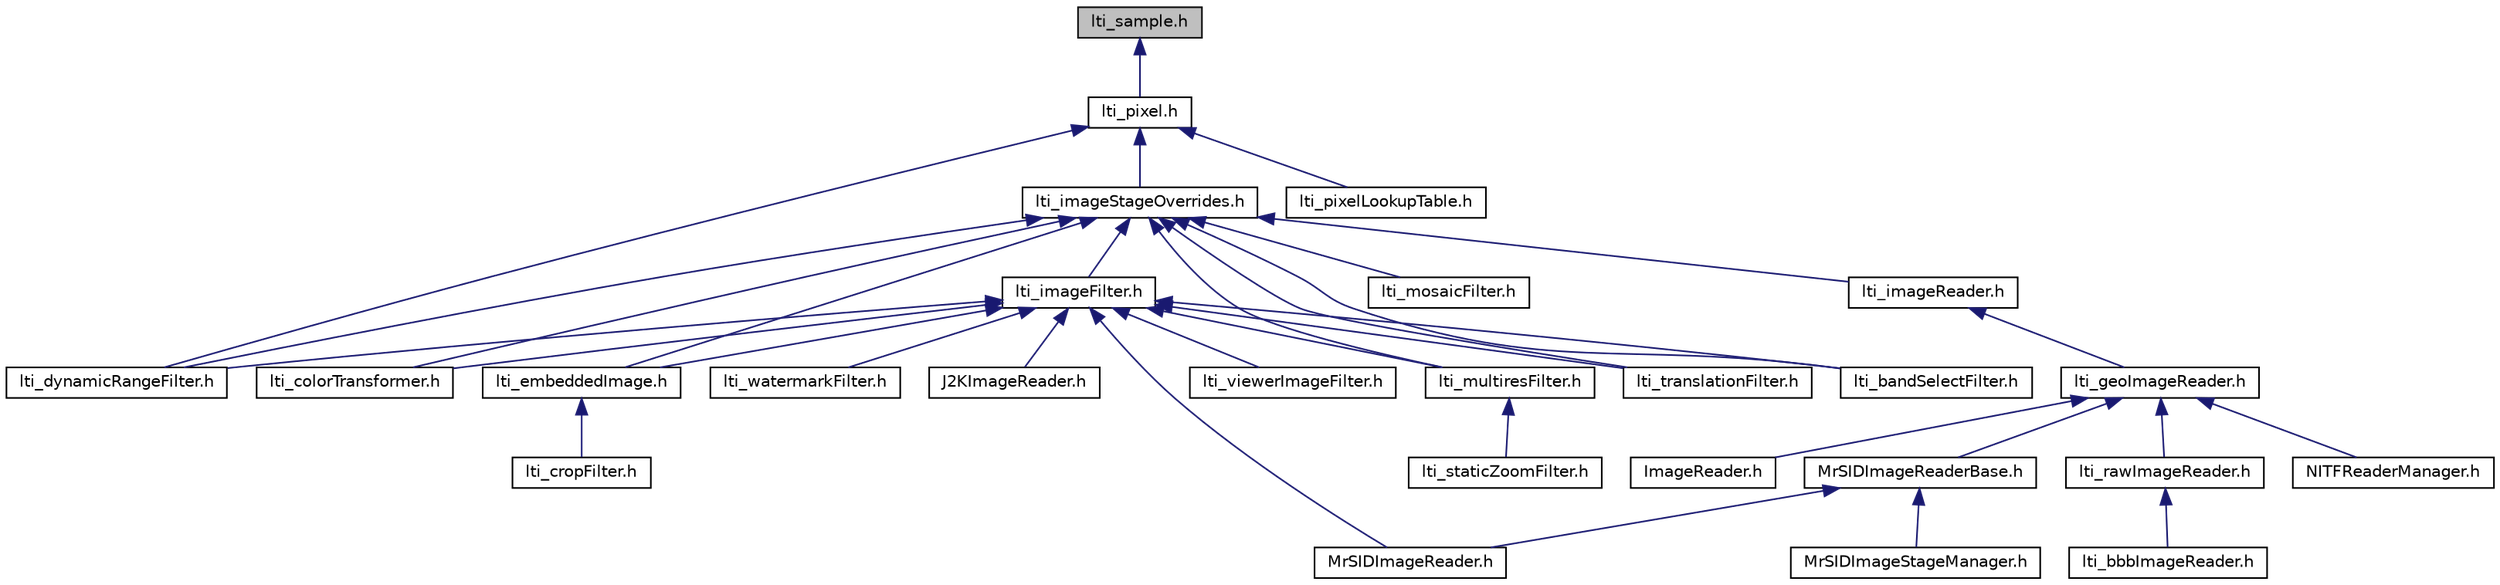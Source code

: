 digraph "lti_sample.h"
{
  bgcolor="transparent";
  edge [fontname="Helvetica",fontsize="10",labelfontname="Helvetica",labelfontsize="10"];
  node [fontname="Helvetica",fontsize="10",shape=record];
  Node1 [label="lti_sample.h",height=0.2,width=0.4,color="black", fillcolor="grey75", style="filled" fontcolor="black"];
  Node1 -> Node2 [dir="back",color="midnightblue",fontsize="10",style="solid",fontname="Helvetica"];
  Node2 [label="lti_pixel.h",height=0.2,width=0.4,color="black",URL="$a00199.html"];
  Node2 -> Node3 [dir="back",color="midnightblue",fontsize="10",style="solid",fontname="Helvetica"];
  Node3 [label="lti_imageStageOverrides.h",height=0.2,width=0.4,color="black",URL="$a00183.html"];
  Node3 -> Node4 [dir="back",color="midnightblue",fontsize="10",style="solid",fontname="Helvetica"];
  Node4 [label="lti_imageFilter.h",height=0.2,width=0.4,color="black",URL="$a00179.html"];
  Node4 -> Node5 [dir="back",color="midnightblue",fontsize="10",style="solid",fontname="Helvetica"];
  Node5 [label="J2KImageReader.h",height=0.2,width=0.4,color="black",URL="$a00137.html"];
  Node4 -> Node6 [dir="back",color="midnightblue",fontsize="10",style="solid",fontname="Helvetica"];
  Node6 [label="lti_bandSelectFilter.h",height=0.2,width=0.4,color="black",URL="$a00163.html"];
  Node4 -> Node7 [dir="back",color="midnightblue",fontsize="10",style="solid",fontname="Helvetica"];
  Node7 [label="lti_colorTransformer.h",height=0.2,width=0.4,color="black",URL="$a00166.html"];
  Node4 -> Node8 [dir="back",color="midnightblue",fontsize="10",style="solid",fontname="Helvetica"];
  Node8 [label="lti_embeddedImage.h",height=0.2,width=0.4,color="black",URL="$a00171.html"];
  Node8 -> Node9 [dir="back",color="midnightblue",fontsize="10",style="solid",fontname="Helvetica"];
  Node9 [label="lti_cropFilter.h",height=0.2,width=0.4,color="black",URL="$a00168.html"];
  Node4 -> Node10 [dir="back",color="midnightblue",fontsize="10",style="solid",fontname="Helvetica"];
  Node10 [label="lti_dynamicRangeFilter.h",height=0.2,width=0.4,color="black",URL="$a00170.html"];
  Node4 -> Node11 [dir="back",color="midnightblue",fontsize="10",style="solid",fontname="Helvetica"];
  Node11 [label="lti_multiresFilter.h",height=0.2,width=0.4,color="black",URL="$a00196.html"];
  Node11 -> Node12 [dir="back",color="midnightblue",fontsize="10",style="solid",fontname="Helvetica"];
  Node12 [label="lti_staticZoomFilter.h",height=0.2,width=0.4,color="black",URL="$a00207.html"];
  Node4 -> Node13 [dir="back",color="midnightblue",fontsize="10",style="solid",fontname="Helvetica"];
  Node13 [label="lti_translationFilter.h",height=0.2,width=0.4,color="black",URL="$a00208.html"];
  Node4 -> Node14 [dir="back",color="midnightblue",fontsize="10",style="solid",fontname="Helvetica"];
  Node14 [label="lti_viewerImageFilter.h",height=0.2,width=0.4,color="black",URL="$a00212.html"];
  Node4 -> Node15 [dir="back",color="midnightblue",fontsize="10",style="solid",fontname="Helvetica"];
  Node15 [label="lti_watermarkFilter.h",height=0.2,width=0.4,color="black",URL="$a00213.html"];
  Node4 -> Node16 [dir="back",color="midnightblue",fontsize="10",style="solid",fontname="Helvetica"];
  Node16 [label="MrSIDImageReader.h",height=0.2,width=0.4,color="black",URL="$a00219.html"];
  Node3 -> Node6 [dir="back",color="midnightblue",fontsize="10",style="solid",fontname="Helvetica"];
  Node3 -> Node17 [dir="back",color="midnightblue",fontsize="10",style="solid",fontname="Helvetica"];
  Node17 [label="lti_imageReader.h",height=0.2,width=0.4,color="black",URL="$a00180.html"];
  Node17 -> Node18 [dir="back",color="midnightblue",fontsize="10",style="solid",fontname="Helvetica"];
  Node18 [label="lti_geoImageReader.h",height=0.2,width=0.4,color="black",URL="$a00175.html"];
  Node18 -> Node19 [dir="back",color="midnightblue",fontsize="10",style="solid",fontname="Helvetica"];
  Node19 [label="lti_rawImageReader.h",height=0.2,width=0.4,color="black",URL="$a00201.html"];
  Node19 -> Node20 [dir="back",color="midnightblue",fontsize="10",style="solid",fontname="Helvetica"];
  Node20 [label="lti_bbbImageReader.h",height=0.2,width=0.4,color="black",URL="$a00164.html"];
  Node18 -> Node21 [dir="back",color="midnightblue",fontsize="10",style="solid",fontname="Helvetica"];
  Node21 [label="MrSIDImageReaderBase.h",height=0.2,width=0.4,color="black",URL="$a00220.html"];
  Node21 -> Node16 [dir="back",color="midnightblue",fontsize="10",style="solid",fontname="Helvetica"];
  Node21 -> Node22 [dir="back",color="midnightblue",fontsize="10",style="solid",fontname="Helvetica"];
  Node22 [label="MrSIDImageStageManager.h",height=0.2,width=0.4,color="black",URL="$a00221.html"];
  Node18 -> Node23 [dir="back",color="midnightblue",fontsize="10",style="solid",fontname="Helvetica"];
  Node23 [label="NITFReaderManager.h",height=0.2,width=0.4,color="black",URL="$a00224.html"];
  Node18 -> Node24 [dir="back",color="midnightblue",fontsize="10",style="solid",fontname="Helvetica"];
  Node24 [label="ImageReader.h",height=0.2,width=0.4,color="black",URL="$a00133.html"];
  Node3 -> Node7 [dir="back",color="midnightblue",fontsize="10",style="solid",fontname="Helvetica"];
  Node3 -> Node8 [dir="back",color="midnightblue",fontsize="10",style="solid",fontname="Helvetica"];
  Node3 -> Node10 [dir="back",color="midnightblue",fontsize="10",style="solid",fontname="Helvetica"];
  Node3 -> Node25 [dir="back",color="midnightblue",fontsize="10",style="solid",fontname="Helvetica"];
  Node25 [label="lti_mosaicFilter.h",height=0.2,width=0.4,color="black",URL="$a00194.html"];
  Node3 -> Node11 [dir="back",color="midnightblue",fontsize="10",style="solid",fontname="Helvetica"];
  Node3 -> Node13 [dir="back",color="midnightblue",fontsize="10",style="solid",fontname="Helvetica"];
  Node2 -> Node10 [dir="back",color="midnightblue",fontsize="10",style="solid",fontname="Helvetica"];
  Node2 -> Node26 [dir="back",color="midnightblue",fontsize="10",style="solid",fontname="Helvetica"];
  Node26 [label="lti_pixelLookupTable.h",height=0.2,width=0.4,color="black",URL="$a00200.html"];
}
